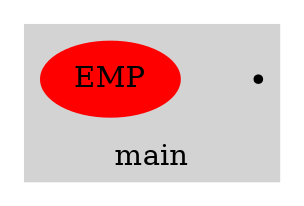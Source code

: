 digraph example1 {
    node [style=filled,color=white];
    rankdir=BT;
    splines=polyline;
    nodesep=0.5;
    style=filled;
    color=lightgrey;
  subgraph cluster_0 {
    "0"[shape=point, color=black];
    label = "main";
    "EMP"[color=red]
  }
}
